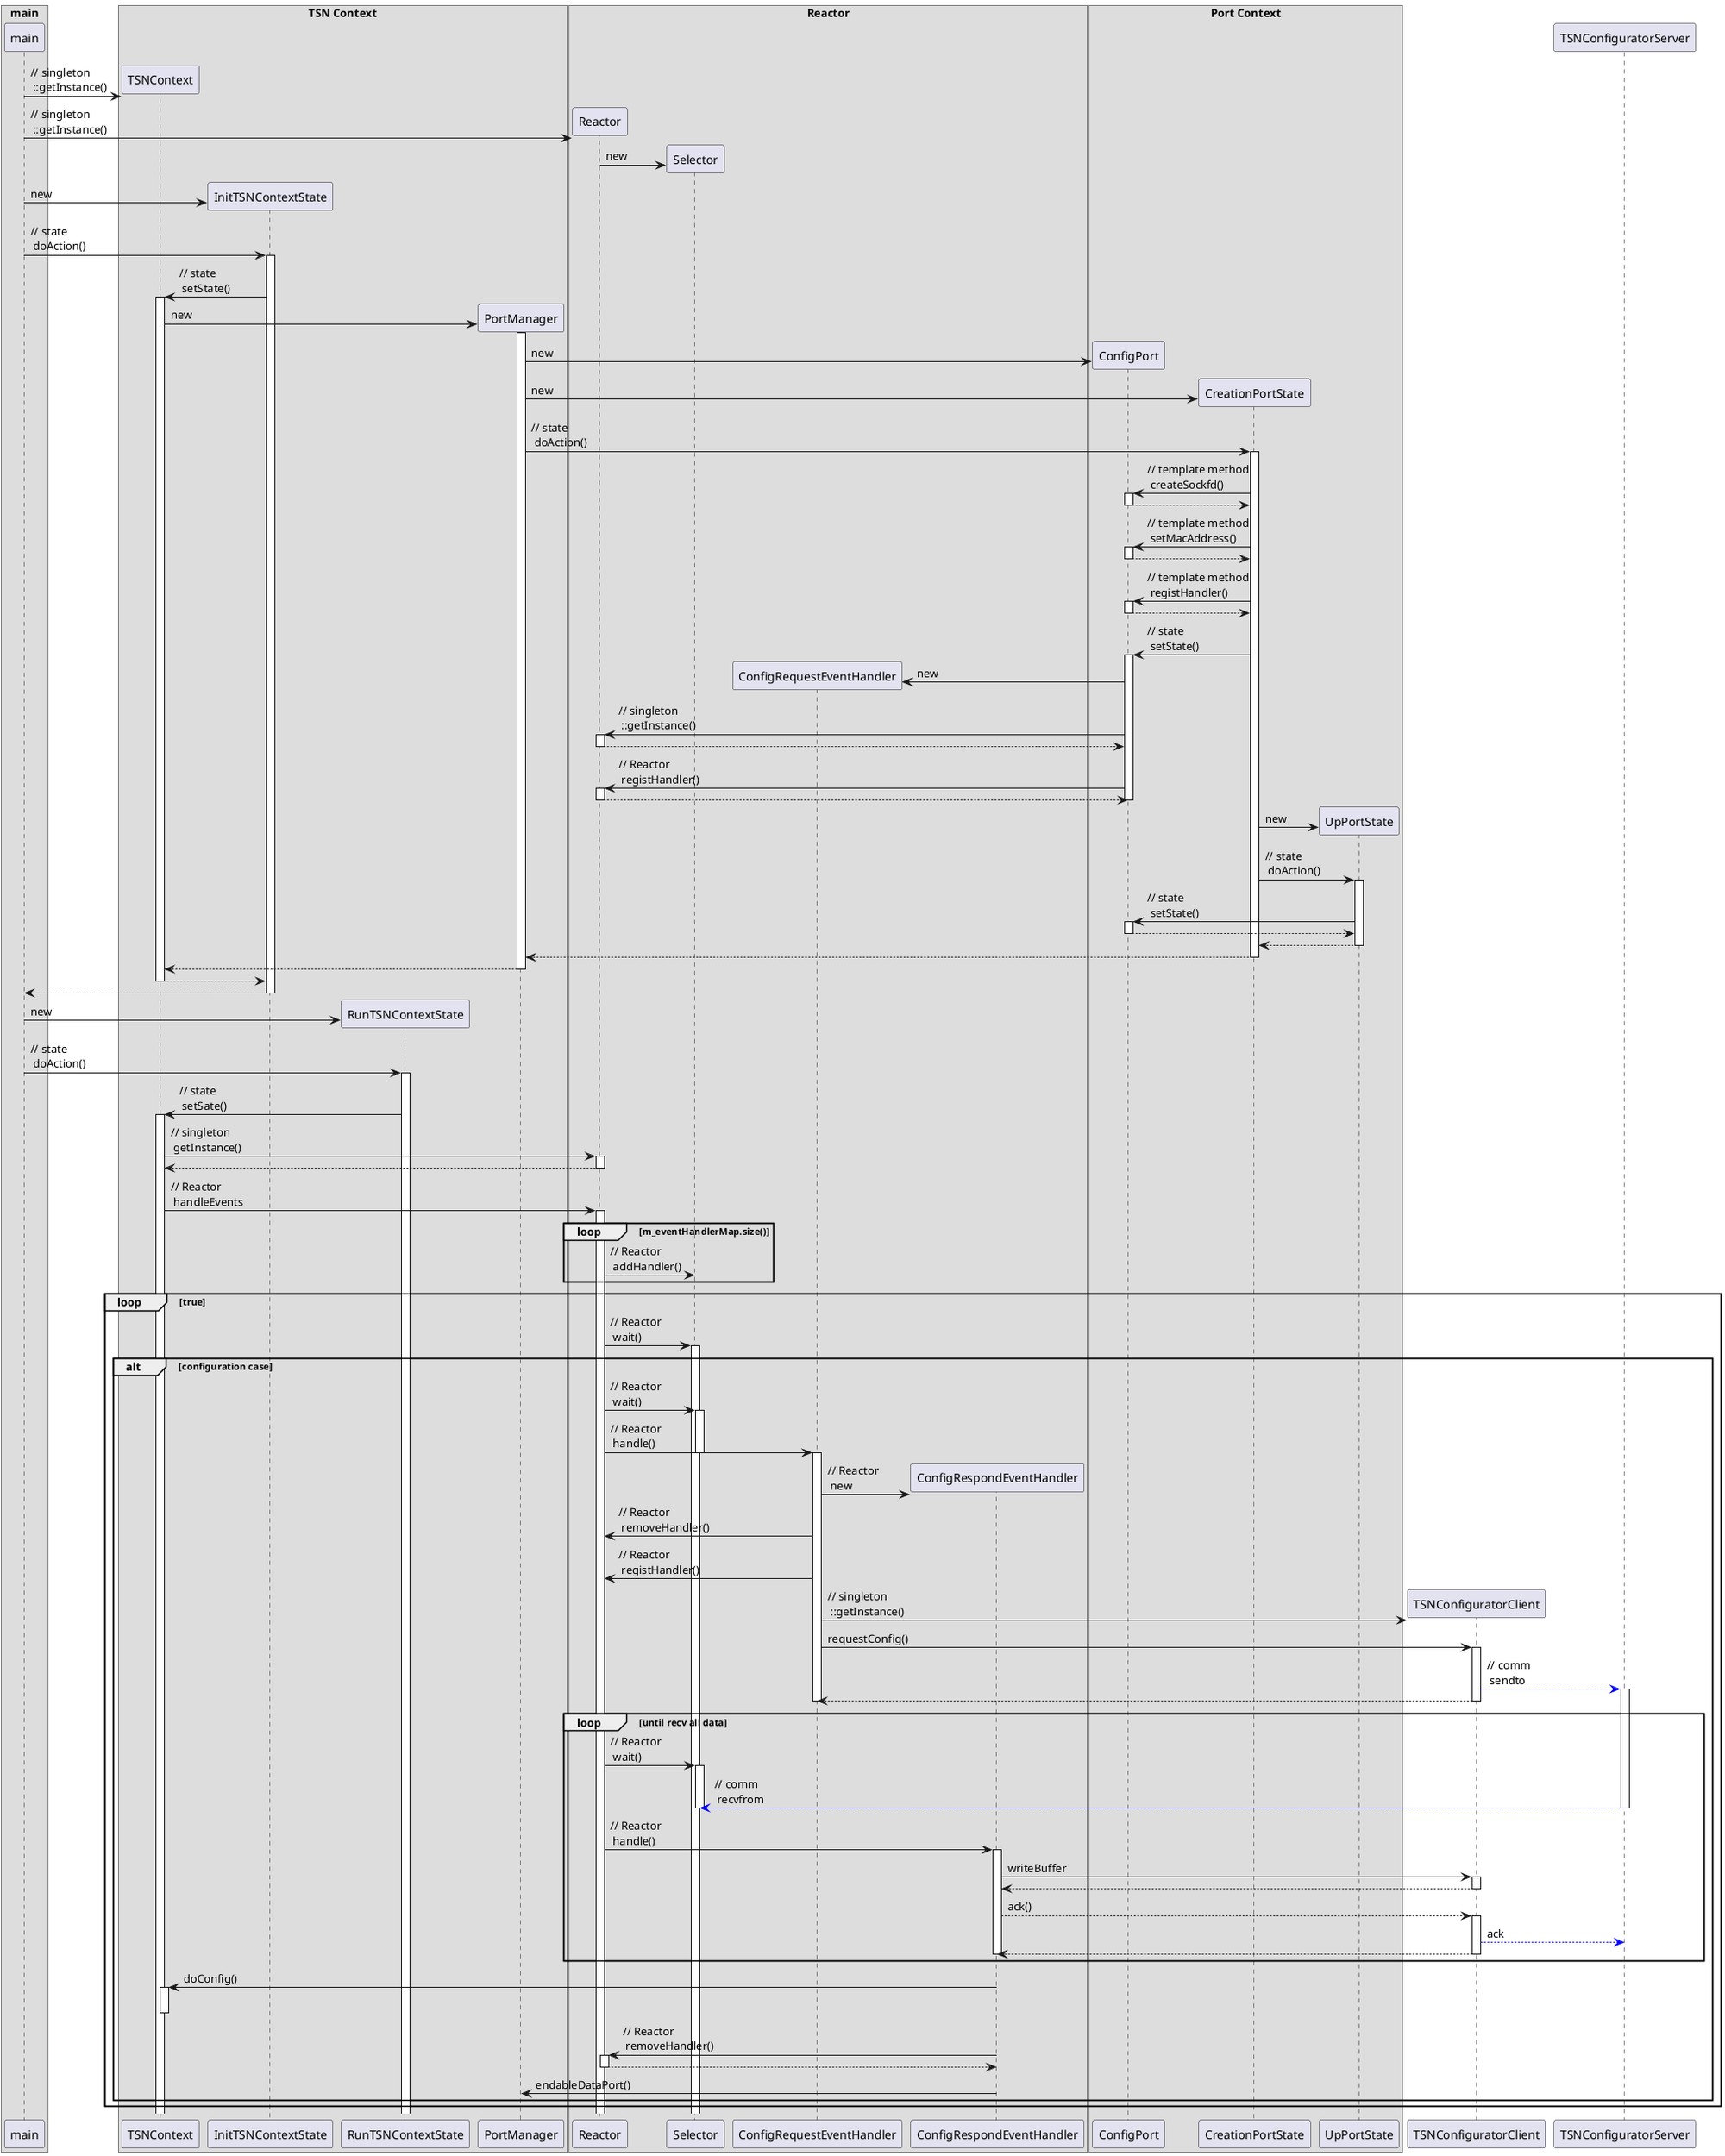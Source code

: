 @startuml ConfigQeqChart

box "main"
    participant main
end box

box "TSN Context"
    participant TSNContext
    participant InitTSNContextState
    participant RunTSNContextState
    participant PortManager
end box

box "Reactor"
    participant Reactor
    participant Selector
    participant ConfigRequestEventHandler
    participant ConfigRespondEventHandler
end box

box "Port Context"
    participant ConfigPort
    participant CreationPortState
    participant UpPortState
end box

create TSNContext
main -> TSNContext : // singleton\n ::getInstance()
create Reactor
main -> Reactor : // singleton\n ::getInstance()
create Selector
Reactor -> Selector : new
create InitTSNContextState
main -> InitTSNContextState : new
main -> InitTSNContextState : // state\n doAction()
activate InitTSNContextState
InitTSNContextState -> TSNContext : // state\n setState()
activate TSNContext
create PortManager
TSNContext -> PortManager : new
activate PortManager
create ConfigPort
PortManager -> ConfigPort : new
create CreationPortState
PortManager -> CreationPortState : new
PortManager -> CreationPortState : // state\n doAction()
activate CreationPortState
CreationPortState -> ConfigPort : // template method\n createSockfd()
activate ConfigPort
ConfigPort --> CreationPortState
deactivate ConfigPort
CreationPortState -> ConfigPort : // template method\n setMacAddress()
activate ConfigPort
ConfigPort --> CreationPortState
deactivate ConfigPort
CreationPortState -> ConfigPort : // template method\n registHandler()
activate ConfigPort
ConfigPort --> CreationPortState
deactivate ConfigPort
CreationPortState -> ConfigPort : // state\n setState()
activate ConfigPort
create ConfigRequestEventHandler
ConfigPort -> ConfigRequestEventHandler : new
ConfigPort -> Reactor : // singleton\n ::getInstance()
activate Reactor
Reactor --> ConfigPort
deactivate Reactor
ConfigPort -> Reactor : // Reactor\n registHandler()
activate Reactor
Reactor --> ConfigPort
deactivate Reactor
deactivate ConfigPort
create UpPortState
CreationPortState -> UpPortState : new
CreationPortState -> UpPortState : // state\n doAction()
activate UpPortState
UpPortState -> ConfigPort : // state\n setState()
activate ConfigPort
ConfigPort --> UpPortState
deactivate ConfigPort
UpPortState --> CreationPortState
deactivate UpPortState
CreationPortState --> PortManager
deactivate CreationPortState
PortManager --> TSNContext
deactivate PortManager
TSNContext --> InitTSNContextState
deactivate TSNContext
InitTSNContextState --> main
deactivate InitTSNContextState

create RunTSNContextState
main -> RunTSNContextState : new
main -> RunTSNContextState : // state\n doAction()
activate RunTSNContextState
RunTSNContextState -> TSNContext : // state\n setSate()
activate TSNContext
TSNContext -> Reactor : // singleton\n getInstance()
activate Reactor
Reactor --> TSNContext
deactivate Reactor
TSNContext -> Reactor : // Reactor\n handleEvents

activate Reactor

loop m_eventHandlerMap.size()
Reactor -> Selector : // Reactor\n addHandler()
end

loop true
Reactor -> Selector : // Reactor\n wait()
activate Selector

alt configuration case
Reactor -> Selector : // Reactor\n wait()
activate Selector
Reactor -> ConfigRequestEventHandler : // Reactor\n handle()
deactivate Selector
activate ConfigRequestEventHandler
create ConfigRespondEventHandler
ConfigRequestEventHandler -> ConfigRespondEventHandler : // Reactor\n new
ConfigRequestEventHandler -> Reactor : // Reactor\n removeHandler()
ConfigRequestEventHandler -> Reactor : // Reactor\n registHandler()
create TSNConfiguratorClient
ConfigRequestEventHandler -> TSNConfiguratorClient : // singleton\n ::getInstance()
ConfigRequestEventHandler -> TSNConfiguratorClient : requestConfig()
activate TSNConfiguratorClient
TSNConfiguratorClient --[#Blue]> TSNConfiguratorServer : // comm \n sendto
activate TSNConfiguratorServer
TSNConfiguratorClient --> ConfigRequestEventHandler
deactivate ConfigRequestEventHandler

loop until recv all data
deactivate TSNConfiguratorClient
Reactor -> Selector : // Reactor\n wait()
activate Selector
Selector <[#Blue]-- TSNConfiguratorServer : // comm\n recvfrom
deactivate TSNConfiguratorServer
deactivate Selector
Reactor -> ConfigRespondEventHandler : // Reactor\n handle()
activate ConfigRespondEventHandler
ConfigRespondEventHandler -> TSNConfiguratorClient : writeBuffer
activate TSNConfiguratorClient
TSNConfiguratorClient --> ConfigRespondEventHandler
deactivate TSNConfiguratorClient
ConfigRespondEventHandler --> TSNConfiguratorClient : ack()
activate TSNConfiguratorClient
TSNConfiguratorClient --[#Blue]> TSNConfiguratorServer : ack
TSNConfiguratorClient --> ConfigRespondEventHandler
deactivate TSNConfiguratorClient
deactivate ConfigRespondEventHandler
end

ConfigRespondEventHandler -> TSNContext : doConfig()
activate TSNContext
deactivate TSNContext
ConfigRespondEventHandler -> Reactor : // Reactor\n removeHandler()
activate Reactor
Reactor --> ConfigRespondEventHandler
deactivate Reactor

ConfigRespondEventHandler -> PortManager : endableDataPort()
' CreationPortState -> ConfigPort : // template method\n createSockfd()
' CreationPortState -> ConfigPort : // template method\n setMacAddress()
' CreationPortState -> ConfigPort : // template method\n registHandler()

end
end

@enduml
